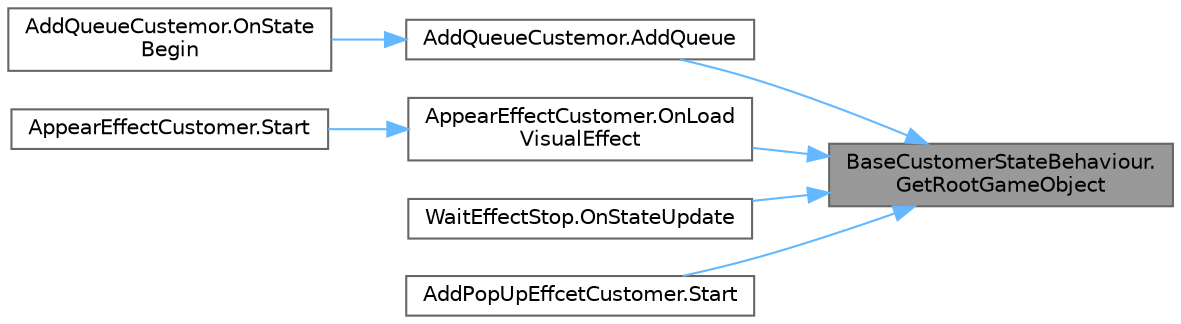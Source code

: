 digraph "BaseCustomerStateBehaviour.GetRootGameObject"
{
 // LATEX_PDF_SIZE
  bgcolor="transparent";
  edge [fontname=Helvetica,fontsize=10,labelfontname=Helvetica,labelfontsize=10];
  node [fontname=Helvetica,fontsize=10,shape=box,height=0.2,width=0.4];
  rankdir="RL";
  Node1 [id="Node000001",label="BaseCustomerStateBehaviour.\lGetRootGameObject",height=0.2,width=0.4,color="gray40", fillcolor="grey60", style="filled", fontcolor="black",tooltip=" "];
  Node1 -> Node2 [id="edge7_Node000001_Node000002",dir="back",color="steelblue1",style="solid",tooltip=" "];
  Node2 [id="Node000002",label="AddQueueCustemor.AddQueue",height=0.2,width=0.4,color="grey40", fillcolor="white", style="filled",URL="$class_add_queue_custemor.html#a8f7237960ac40dc54b2e03586f097da9",tooltip=" "];
  Node2 -> Node3 [id="edge8_Node000002_Node000003",dir="back",color="steelblue1",style="solid",tooltip=" "];
  Node3 [id="Node000003",label="AddQueueCustemor.OnState\lBegin",height=0.2,width=0.4,color="grey40", fillcolor="white", style="filled",URL="$class_add_queue_custemor.html#abc2b71540162c03d198dbfa033aff40b",tooltip=" "];
  Node1 -> Node4 [id="edge9_Node000001_Node000004",dir="back",color="steelblue1",style="solid",tooltip=" "];
  Node4 [id="Node000004",label="AppearEffectCustomer.OnLoad\lVisualEffect",height=0.2,width=0.4,color="grey40", fillcolor="white", style="filled",URL="$class_appear_effect_customer.html#a1019c1c5859adf3870defc07fd62d6aa",tooltip=" "];
  Node4 -> Node5 [id="edge10_Node000004_Node000005",dir="back",color="steelblue1",style="solid",tooltip=" "];
  Node5 [id="Node000005",label="AppearEffectCustomer.Start",height=0.2,width=0.4,color="grey40", fillcolor="white", style="filled",URL="$class_appear_effect_customer.html#abfd6c76a075e3c6096f7b00739bb71e3",tooltip=" "];
  Node1 -> Node6 [id="edge11_Node000001_Node000006",dir="back",color="steelblue1",style="solid",tooltip=" "];
  Node6 [id="Node000006",label="WaitEffectStop.OnStateUpdate",height=0.2,width=0.4,color="grey40", fillcolor="white", style="filled",URL="$class_wait_effect_stop.html#aa985f70b864e2971662faddcf8a12884",tooltip=" "];
  Node1 -> Node7 [id="edge12_Node000001_Node000007",dir="back",color="steelblue1",style="solid",tooltip=" "];
  Node7 [id="Node000007",label="AddPopUpEffcetCustomer.Start",height=0.2,width=0.4,color="grey40", fillcolor="white", style="filled",URL="$class_add_pop_up_effcet_customer.html#a6f95917c63c136e586032631c0ae4a2b",tooltip=" "];
}
